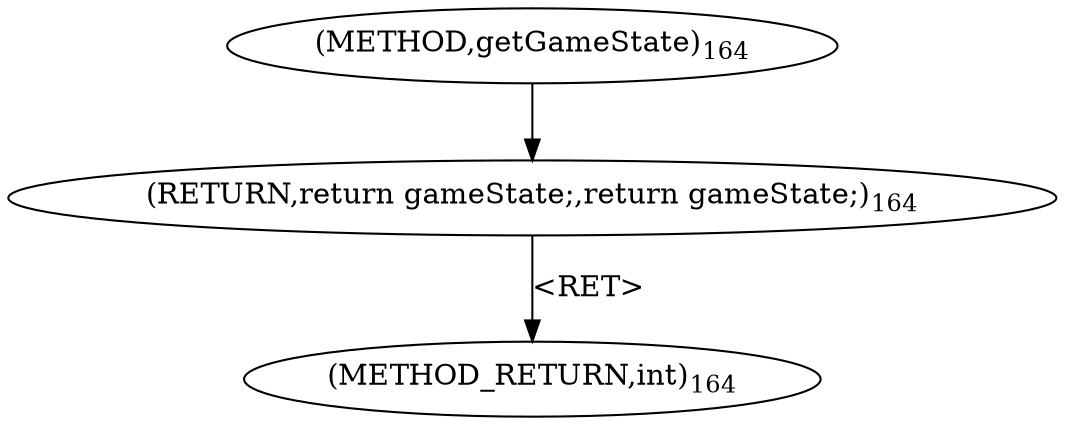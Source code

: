 digraph "getGameState" {  
"997" [label = <(METHOD,getGameState)<SUB>164</SUB>> ]
"1005" [label = <(METHOD_RETURN,int)<SUB>164</SUB>> ]
"999" [label = <(RETURN,return gameState;,return gameState;)<SUB>164</SUB>> ]
  "999" -> "1005"  [ label = "&lt;RET&gt;"] 
  "997" -> "999" 
}

